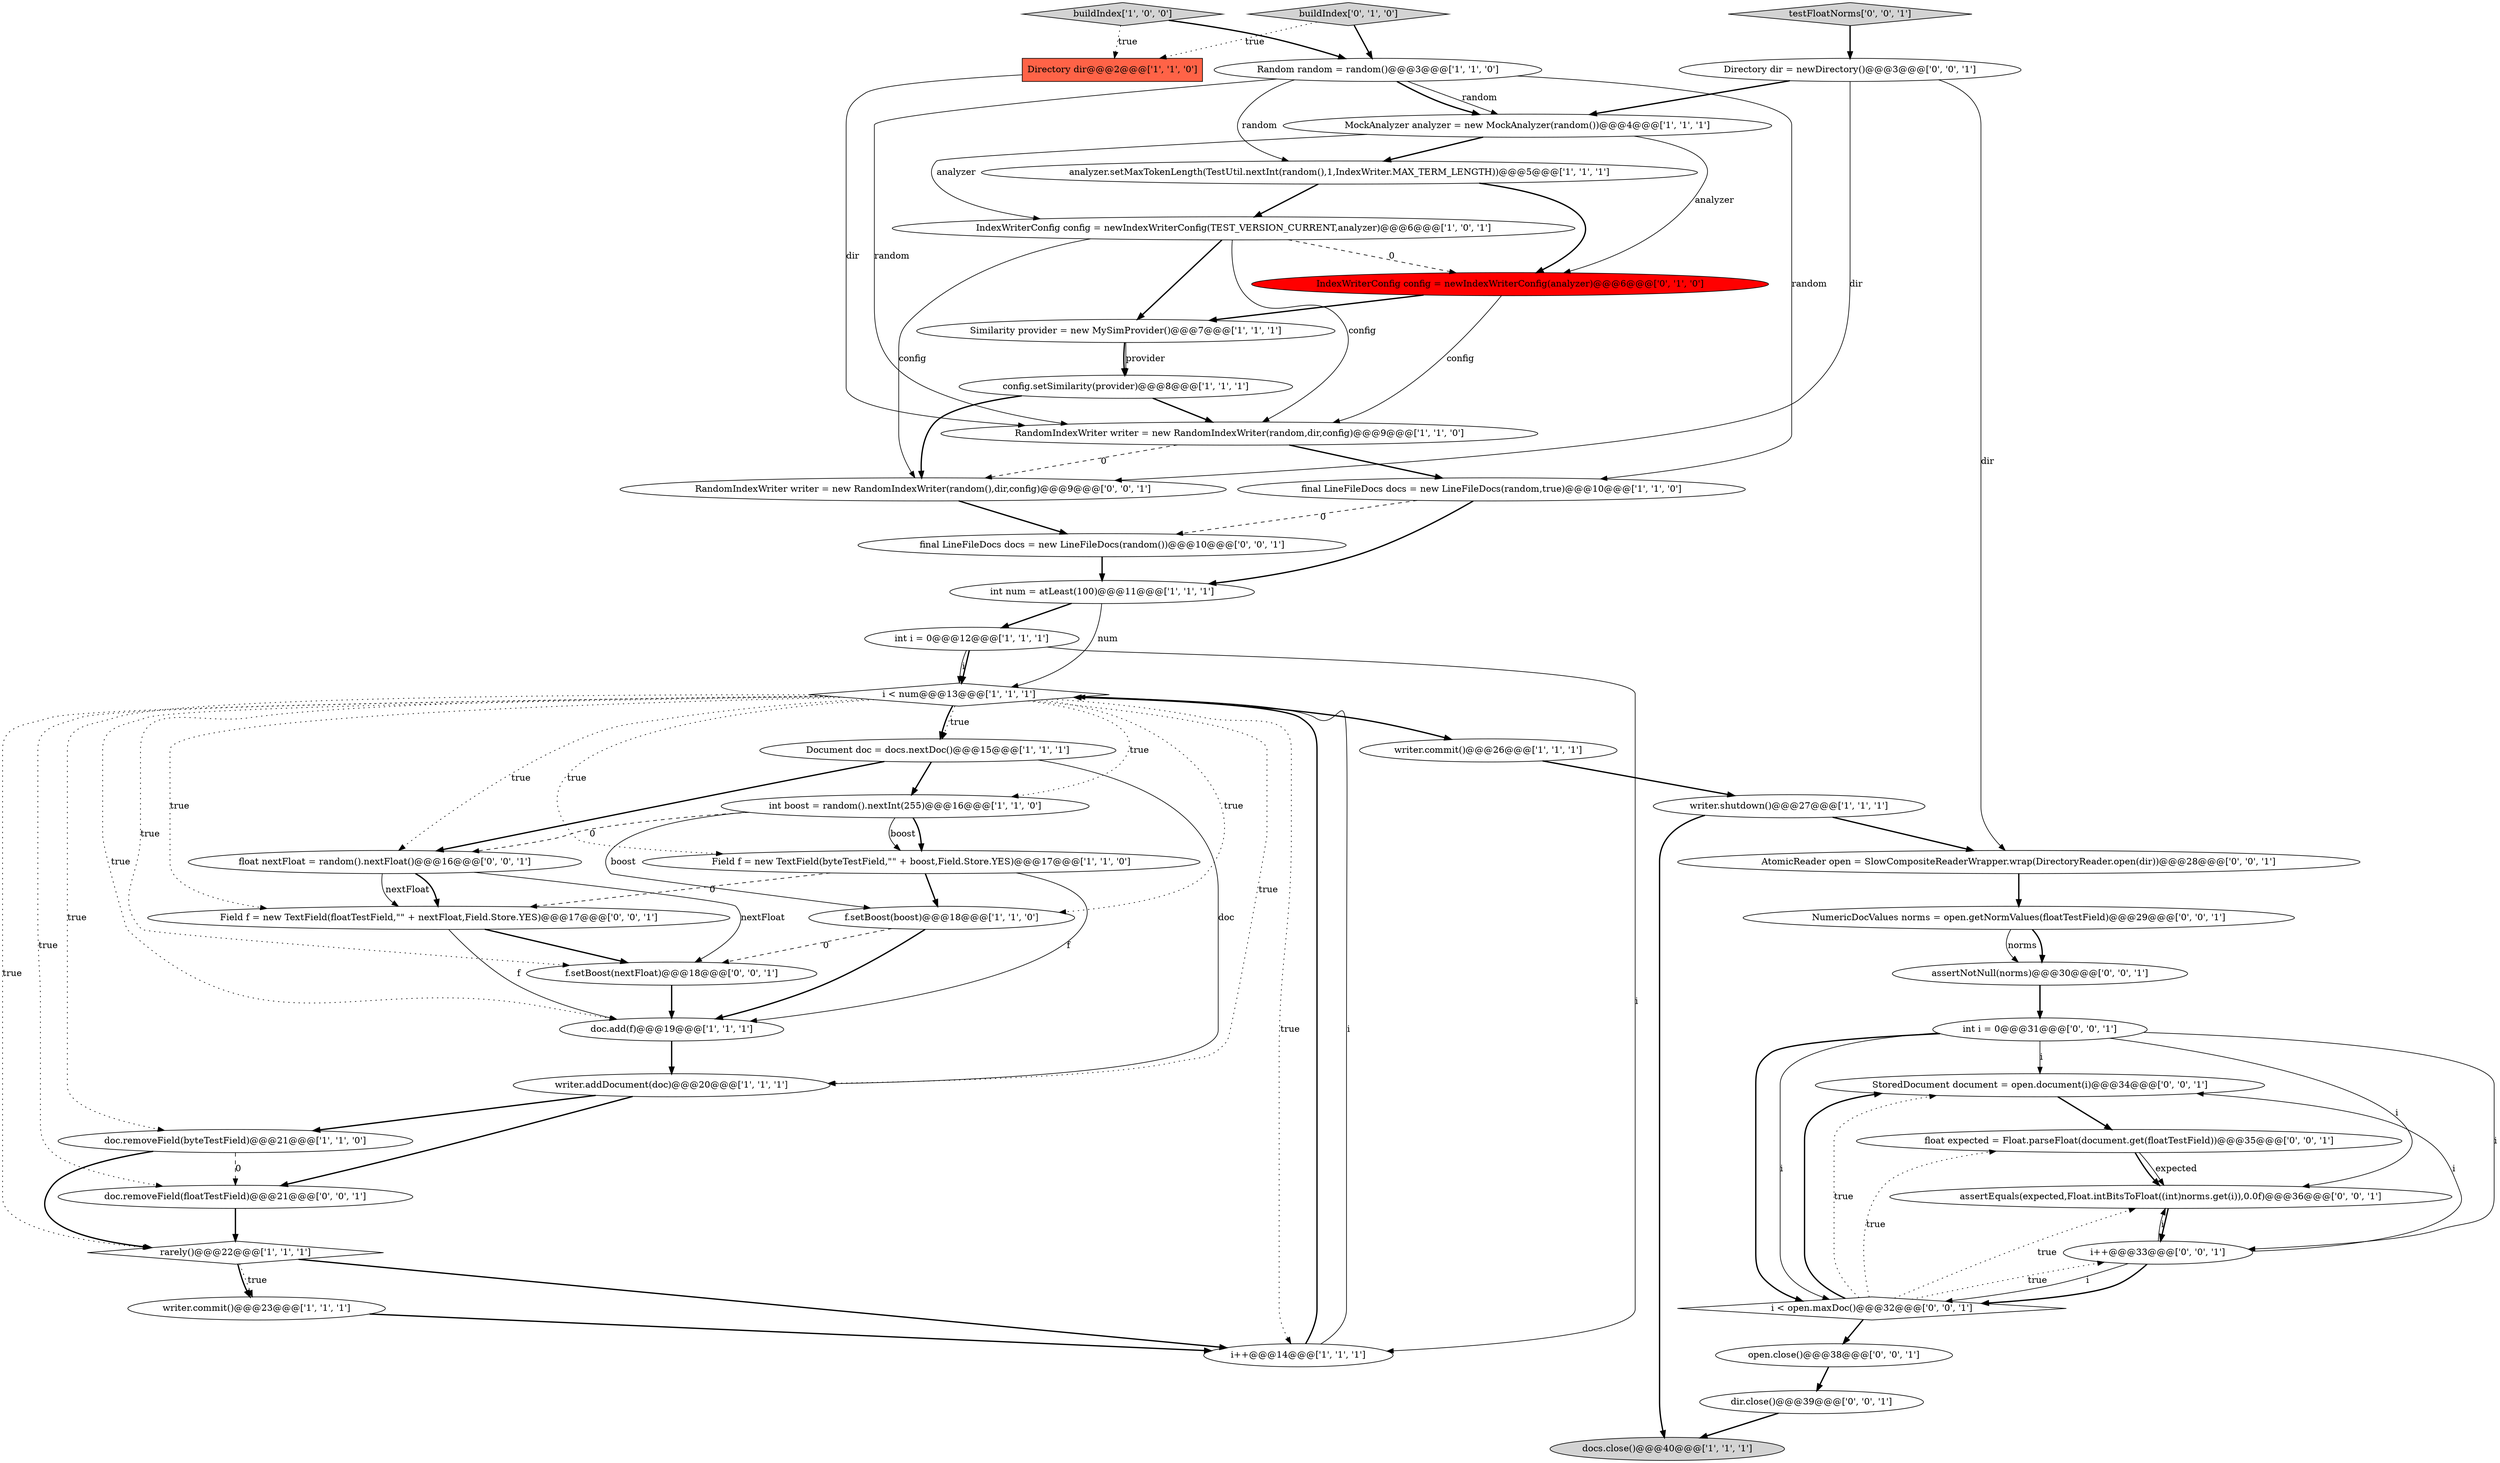 digraph {
31 [style = filled, label = "StoredDocument document = open.document(i)@@@34@@@['0', '0', '1']", fillcolor = white, shape = ellipse image = "AAA0AAABBB3BBB"];
16 [style = filled, label = "int num = atLeast(100)@@@11@@@['1', '1', '1']", fillcolor = white, shape = ellipse image = "AAA0AAABBB1BBB"];
24 [style = filled, label = "MockAnalyzer analyzer = new MockAnalyzer(random())@@@4@@@['1', '1', '1']", fillcolor = white, shape = ellipse image = "AAA0AAABBB1BBB"];
20 [style = filled, label = "writer.shutdown()@@@27@@@['1', '1', '1']", fillcolor = white, shape = ellipse image = "AAA0AAABBB1BBB"];
45 [style = filled, label = "float nextFloat = random().nextFloat()@@@16@@@['0', '0', '1']", fillcolor = white, shape = ellipse image = "AAA0AAABBB3BBB"];
32 [style = filled, label = "dir.close()@@@39@@@['0', '0', '1']", fillcolor = white, shape = ellipse image = "AAA0AAABBB3BBB"];
42 [style = filled, label = "i < open.maxDoc()@@@32@@@['0', '0', '1']", fillcolor = white, shape = diamond image = "AAA0AAABBB3BBB"];
37 [style = filled, label = "int i = 0@@@31@@@['0', '0', '1']", fillcolor = white, shape = ellipse image = "AAA0AAABBB3BBB"];
43 [style = filled, label = "f.setBoost(nextFloat)@@@18@@@['0', '0', '1']", fillcolor = white, shape = ellipse image = "AAA0AAABBB3BBB"];
21 [style = filled, label = "writer.commit()@@@23@@@['1', '1', '1']", fillcolor = white, shape = ellipse image = "AAA0AAABBB1BBB"];
25 [style = filled, label = "rarely()@@@22@@@['1', '1', '1']", fillcolor = white, shape = diamond image = "AAA0AAABBB1BBB"];
38 [style = filled, label = "doc.removeField(floatTestField)@@@21@@@['0', '0', '1']", fillcolor = white, shape = ellipse image = "AAA0AAABBB3BBB"];
35 [style = filled, label = "float expected = Float.parseFloat(document.get(floatTestField))@@@35@@@['0', '0', '1']", fillcolor = white, shape = ellipse image = "AAA0AAABBB3BBB"];
28 [style = filled, label = "i++@@@33@@@['0', '0', '1']", fillcolor = white, shape = ellipse image = "AAA0AAABBB3BBB"];
22 [style = filled, label = "int i = 0@@@12@@@['1', '1', '1']", fillcolor = white, shape = ellipse image = "AAA0AAABBB1BBB"];
41 [style = filled, label = "NumericDocValues norms = open.getNormValues(floatTestField)@@@29@@@['0', '0', '1']", fillcolor = white, shape = ellipse image = "AAA0AAABBB3BBB"];
27 [style = filled, label = "buildIndex['0', '1', '0']", fillcolor = lightgray, shape = diamond image = "AAA0AAABBB2BBB"];
26 [style = filled, label = "IndexWriterConfig config = newIndexWriterConfig(analyzer)@@@6@@@['0', '1', '0']", fillcolor = red, shape = ellipse image = "AAA1AAABBB2BBB"];
7 [style = filled, label = "RandomIndexWriter writer = new RandomIndexWriter(random,dir,config)@@@9@@@['1', '1', '0']", fillcolor = white, shape = ellipse image = "AAA0AAABBB1BBB"];
0 [style = filled, label = "doc.removeField(byteTestField)@@@21@@@['1', '1', '0']", fillcolor = white, shape = ellipse image = "AAA0AAABBB1BBB"];
4 [style = filled, label = "int boost = random().nextInt(255)@@@16@@@['1', '1', '0']", fillcolor = white, shape = ellipse image = "AAA0AAABBB1BBB"];
10 [style = filled, label = "Similarity provider = new MySimProvider()@@@7@@@['1', '1', '1']", fillcolor = white, shape = ellipse image = "AAA0AAABBB1BBB"];
1 [style = filled, label = "Random random = random()@@@3@@@['1', '1', '0']", fillcolor = white, shape = ellipse image = "AAA0AAABBB1BBB"];
17 [style = filled, label = "f.setBoost(boost)@@@18@@@['1', '1', '0']", fillcolor = white, shape = ellipse image = "AAA0AAABBB1BBB"];
46 [style = filled, label = "assertNotNull(norms)@@@30@@@['0', '0', '1']", fillcolor = white, shape = ellipse image = "AAA0AAABBB3BBB"];
33 [style = filled, label = "Directory dir = newDirectory()@@@3@@@['0', '0', '1']", fillcolor = white, shape = ellipse image = "AAA0AAABBB3BBB"];
18 [style = filled, label = "config.setSimilarity(provider)@@@8@@@['1', '1', '1']", fillcolor = white, shape = ellipse image = "AAA0AAABBB1BBB"];
19 [style = filled, label = "final LineFileDocs docs = new LineFileDocs(random,true)@@@10@@@['1', '1', '0']", fillcolor = white, shape = ellipse image = "AAA0AAABBB1BBB"];
12 [style = filled, label = "Directory dir@@@2@@@['1', '1', '0']", fillcolor = tomato, shape = box image = "AAA0AAABBB1BBB"];
36 [style = filled, label = "Field f = new TextField(floatTestField,\"\" + nextFloat,Field.Store.YES)@@@17@@@['0', '0', '1']", fillcolor = white, shape = ellipse image = "AAA0AAABBB3BBB"];
29 [style = filled, label = "assertEquals(expected,Float.intBitsToFloat((int)norms.get(i)),0.0f)@@@36@@@['0', '0', '1']", fillcolor = white, shape = ellipse image = "AAA0AAABBB3BBB"];
13 [style = filled, label = "doc.add(f)@@@19@@@['1', '1', '1']", fillcolor = white, shape = ellipse image = "AAA0AAABBB1BBB"];
9 [style = filled, label = "Field f = new TextField(byteTestField,\"\" + boost,Field.Store.YES)@@@17@@@['1', '1', '0']", fillcolor = white, shape = ellipse image = "AAA0AAABBB1BBB"];
40 [style = filled, label = "AtomicReader open = SlowCompositeReaderWrapper.wrap(DirectoryReader.open(dir))@@@28@@@['0', '0', '1']", fillcolor = white, shape = ellipse image = "AAA0AAABBB3BBB"];
44 [style = filled, label = "final LineFileDocs docs = new LineFileDocs(random())@@@10@@@['0', '0', '1']", fillcolor = white, shape = ellipse image = "AAA0AAABBB3BBB"];
23 [style = filled, label = "docs.close()@@@40@@@['1', '1', '1']", fillcolor = lightgray, shape = ellipse image = "AAA0AAABBB1BBB"];
2 [style = filled, label = "writer.addDocument(doc)@@@20@@@['1', '1', '1']", fillcolor = white, shape = ellipse image = "AAA0AAABBB1BBB"];
15 [style = filled, label = "IndexWriterConfig config = newIndexWriterConfig(TEST_VERSION_CURRENT,analyzer)@@@6@@@['1', '0', '1']", fillcolor = white, shape = ellipse image = "AAA0AAABBB1BBB"];
5 [style = filled, label = "buildIndex['1', '0', '0']", fillcolor = lightgray, shape = diamond image = "AAA0AAABBB1BBB"];
39 [style = filled, label = "RandomIndexWriter writer = new RandomIndexWriter(random(),dir,config)@@@9@@@['0', '0', '1']", fillcolor = white, shape = ellipse image = "AAA0AAABBB3BBB"];
34 [style = filled, label = "testFloatNorms['0', '0', '1']", fillcolor = lightgray, shape = diamond image = "AAA0AAABBB3BBB"];
6 [style = filled, label = "writer.commit()@@@26@@@['1', '1', '1']", fillcolor = white, shape = ellipse image = "AAA0AAABBB1BBB"];
14 [style = filled, label = "Document doc = docs.nextDoc()@@@15@@@['1', '1', '1']", fillcolor = white, shape = ellipse image = "AAA0AAABBB1BBB"];
30 [style = filled, label = "open.close()@@@38@@@['0', '0', '1']", fillcolor = white, shape = ellipse image = "AAA0AAABBB3BBB"];
11 [style = filled, label = "analyzer.setMaxTokenLength(TestUtil.nextInt(random(),1,IndexWriter.MAX_TERM_LENGTH))@@@5@@@['1', '1', '1']", fillcolor = white, shape = ellipse image = "AAA0AAABBB1BBB"];
3 [style = filled, label = "i < num@@@13@@@['1', '1', '1']", fillcolor = white, shape = diamond image = "AAA0AAABBB1BBB"];
8 [style = filled, label = "i++@@@14@@@['1', '1', '1']", fillcolor = white, shape = ellipse image = "AAA0AAABBB1BBB"];
9->36 [style = dashed, label="0"];
1->24 [style = solid, label="random"];
15->10 [style = bold, label=""];
32->23 [style = bold, label=""];
26->10 [style = bold, label=""];
21->8 [style = bold, label=""];
5->12 [style = dotted, label="true"];
0->38 [style = dashed, label="0"];
3->25 [style = dotted, label="true"];
33->39 [style = solid, label="dir"];
16->3 [style = solid, label="num"];
9->13 [style = solid, label="f"];
31->35 [style = bold, label=""];
0->25 [style = bold, label=""];
24->11 [style = bold, label=""];
45->36 [style = solid, label="nextFloat"];
3->0 [style = dotted, label="true"];
1->19 [style = solid, label="random"];
22->3 [style = solid, label="i"];
28->42 [style = bold, label=""];
25->21 [style = bold, label=""];
25->21 [style = dotted, label="true"];
17->43 [style = dashed, label="0"];
12->7 [style = solid, label="dir"];
4->17 [style = solid, label="boost"];
36->13 [style = solid, label="f"];
34->33 [style = bold, label=""];
9->17 [style = bold, label=""];
28->42 [style = solid, label="i"];
42->31 [style = bold, label=""];
46->37 [style = bold, label=""];
43->13 [style = bold, label=""];
5->1 [style = bold, label=""];
20->23 [style = bold, label=""];
44->16 [style = bold, label=""];
33->40 [style = solid, label="dir"];
15->39 [style = solid, label="config"];
37->28 [style = solid, label="i"];
15->26 [style = dashed, label="0"];
38->25 [style = bold, label=""];
24->26 [style = solid, label="analyzer"];
41->46 [style = bold, label=""];
3->17 [style = dotted, label="true"];
7->39 [style = dashed, label="0"];
18->7 [style = bold, label=""];
11->26 [style = bold, label=""];
14->4 [style = bold, label=""];
36->43 [style = bold, label=""];
4->9 [style = bold, label=""];
10->18 [style = bold, label=""];
35->29 [style = bold, label=""];
1->11 [style = solid, label="random"];
26->7 [style = solid, label="config"];
37->29 [style = solid, label="i"];
8->3 [style = bold, label=""];
45->36 [style = bold, label=""];
3->6 [style = bold, label=""];
30->32 [style = bold, label=""];
3->9 [style = dotted, label="true"];
3->43 [style = dotted, label="true"];
42->28 [style = dotted, label="true"];
3->14 [style = dotted, label="true"];
19->16 [style = bold, label=""];
4->45 [style = dashed, label="0"];
6->20 [style = bold, label=""];
2->0 [style = bold, label=""];
18->39 [style = bold, label=""];
3->38 [style = dotted, label="true"];
33->24 [style = bold, label=""];
1->7 [style = solid, label="random"];
28->31 [style = solid, label="i"];
37->31 [style = solid, label="i"];
15->7 [style = solid, label="config"];
17->13 [style = bold, label=""];
7->19 [style = bold, label=""];
42->29 [style = dotted, label="true"];
37->42 [style = bold, label=""];
3->13 [style = dotted, label="true"];
13->2 [style = bold, label=""];
27->1 [style = bold, label=""];
14->2 [style = solid, label="doc"];
8->3 [style = solid, label="i"];
39->44 [style = bold, label=""];
3->36 [style = dotted, label="true"];
3->14 [style = bold, label=""];
3->4 [style = dotted, label="true"];
42->31 [style = dotted, label="true"];
14->45 [style = bold, label=""];
28->29 [style = solid, label="i"];
16->22 [style = bold, label=""];
27->12 [style = dotted, label="true"];
41->46 [style = solid, label="norms"];
11->15 [style = bold, label=""];
24->15 [style = solid, label="analyzer"];
29->28 [style = bold, label=""];
2->38 [style = bold, label=""];
22->3 [style = bold, label=""];
19->44 [style = dashed, label="0"];
20->40 [style = bold, label=""];
35->29 [style = solid, label="expected"];
42->30 [style = bold, label=""];
1->24 [style = bold, label=""];
3->45 [style = dotted, label="true"];
4->9 [style = solid, label="boost"];
10->18 [style = solid, label="provider"];
37->42 [style = solid, label="i"];
40->41 [style = bold, label=""];
42->35 [style = dotted, label="true"];
25->8 [style = bold, label=""];
3->8 [style = dotted, label="true"];
45->43 [style = solid, label="nextFloat"];
22->8 [style = solid, label="i"];
3->2 [style = dotted, label="true"];
}
